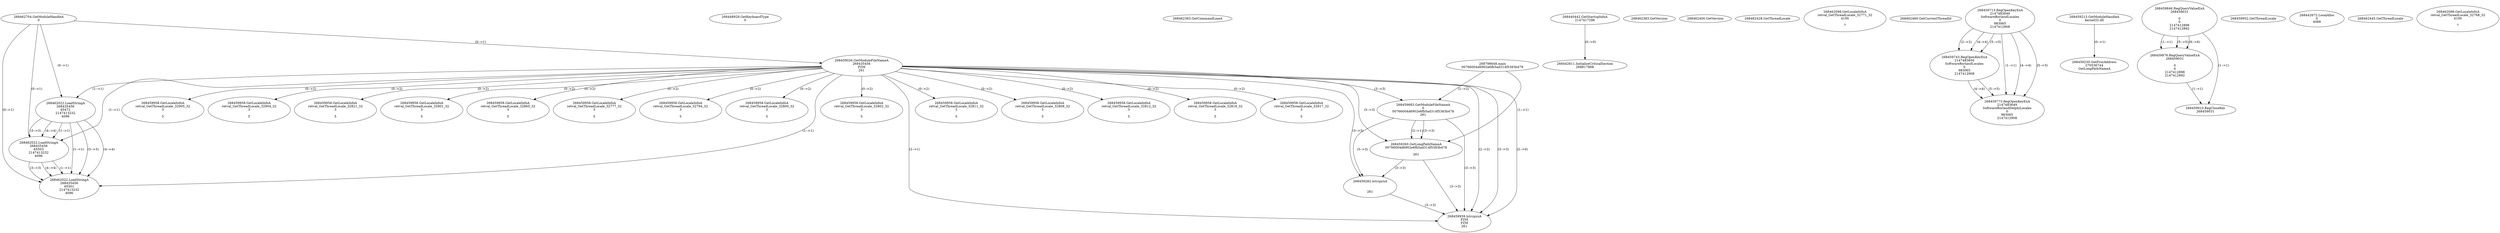 // Global SCDG with merge call
digraph {
	0 [label="268798648.main
00766004d6902e6fb5ad314f5383b478"]
	1 [label="268462704.GetModuleHandleA
0"]
	2 [label="268448929.GetKeyboardType
0"]
	3 [label="268462363.GetCommandLineA
"]
	4 [label="268440442.GetStartupInfoA
2147417296"]
	5 [label="268462383.GetVersion
"]
	6 [label="268462400.GetVersion
"]
	7 [label="268462428.GetThreadLocale
"]
	8 [label="268462098.GetLocaleInfoA
retval_GetThreadLocale_32771_32
4100

7"]
	9 [label="268462460.GetCurrentThreadId
"]
	10 [label="268459026.GetModuleFileNameA
268435456
PZM
261"]
	1 -> 10 [label="(0-->1)"]
	11 [label="268459683.GetModuleFileNameA
0
00766004d6902e6fb5ad314f5383b478
261"]
	0 -> 11 [label="(1-->2)"]
	10 -> 11 [label="(3-->3)"]
	12 [label="268459713.RegOpenKeyExA
2147483649
Software\Borland\Locales
0
983065
2147412908"]
	13 [label="268459743.RegOpenKeyExA
2147483650
Software\Borland\Locales
0
983065
2147412908"]
	12 -> 13 [label="(2-->2)"]
	12 -> 13 [label="(4-->4)"]
	12 -> 13 [label="(5-->5)"]
	14 [label="268459773.RegOpenKeyExA
2147483649
Software\Borland\Delphi\Locales
0
983065
2147412908"]
	12 -> 14 [label="(1-->1)"]
	12 -> 14 [label="(4-->4)"]
	13 -> 14 [label="(4-->4)"]
	12 -> 14 [label="(5-->5)"]
	13 -> 14 [label="(5-->5)"]
	15 [label="268459213.GetModuleHandleA
kernel32.dll"]
	16 [label="268459230.GetProcAddress
270536744
GetLongPathNameA"]
	15 -> 16 [label="(0-->1)"]
	17 [label="268459260.GetLongPathNameA
00766004d6902e6fb5ad314f5383b478

261"]
	0 -> 17 [label="(1-->1)"]
	11 -> 17 [label="(2-->1)"]
	10 -> 17 [label="(3-->3)"]
	11 -> 17 [label="(3-->3)"]
	18 [label="268459282.lstrcpynA


261"]
	10 -> 18 [label="(3-->3)"]
	11 -> 18 [label="(3-->3)"]
	17 -> 18 [label="(3-->3)"]
	19 [label="268459846.RegQueryValueExA
268459031

0
0
2147412898
2147412892"]
	20 [label="268459876.RegQueryValueExA
268459031

0
0
2147412898
2147412892"]
	19 -> 20 [label="(1-->1)"]
	19 -> 20 [label="(5-->5)"]
	19 -> 20 [label="(6-->6)"]
	21 [label="268459910.RegCloseKey
268459031"]
	19 -> 21 [label="(1-->1)"]
	20 -> 21 [label="(1-->1)"]
	22 [label="268459939.lstrcpynA
PZM
PZM
261"]
	10 -> 22 [label="(2-->1)"]
	10 -> 22 [label="(2-->2)"]
	10 -> 22 [label="(3-->3)"]
	11 -> 22 [label="(3-->3)"]
	17 -> 22 [label="(3-->3)"]
	18 -> 22 [label="(3-->3)"]
	10 -> 22 [label="(2-->0)"]
	23 [label="268459952.GetThreadLocale
"]
	24 [label="268459958.GetLocaleInfoA
retval_GetThreadLocale_32905_32
3

5"]
	10 -> 24 [label="(0-->2)"]
	25 [label="268462022.LoadStringA
268435456
65472
2147413232
4096"]
	1 -> 25 [label="(0-->1)"]
	10 -> 25 [label="(1-->1)"]
	26 [label="268462022.LoadStringA
268435456
65503
2147413232
4096"]
	1 -> 26 [label="(0-->1)"]
	10 -> 26 [label="(1-->1)"]
	25 -> 26 [label="(1-->1)"]
	25 -> 26 [label="(3-->3)"]
	25 -> 26 [label="(4-->4)"]
	27 [label="268462022.LoadStringA
268435456
65501
2147413232
4096"]
	1 -> 27 [label="(0-->1)"]
	10 -> 27 [label="(1-->1)"]
	25 -> 27 [label="(1-->1)"]
	26 -> 27 [label="(1-->1)"]
	25 -> 27 [label="(3-->3)"]
	26 -> 27 [label="(3-->3)"]
	25 -> 27 [label="(4-->4)"]
	26 -> 27 [label="(4-->4)"]
	28 [label="268442611.InitializeCriticalSection
268817868"]
	4 -> 28 [label="(0-->0)"]
	29 [label="268459958.GetLocaleInfoA
retval_GetThreadLocale_32904_32
3

5"]
	10 -> 29 [label="(0-->2)"]
	30 [label="268442672.LocalAlloc
0
4088"]
	31 [label="268462445.GetThreadLocale
"]
	32 [label="268462098.GetLocaleInfoA
retval_GetThreadLocale_32768_32
4100

7"]
	33 [label="268459958.GetLocaleInfoA
retval_GetThreadLocale_32821_32
3

5"]
	10 -> 33 [label="(0-->2)"]
	34 [label="268459958.GetLocaleInfoA
retval_GetThreadLocale_32801_32
3

5"]
	10 -> 34 [label="(0-->2)"]
	35 [label="268459958.GetLocaleInfoA
retval_GetThreadLocale_32865_32
3

5"]
	10 -> 35 [label="(0-->2)"]
	36 [label="268459958.GetLocaleInfoA
retval_GetThreadLocale_32777_32
3

5"]
	10 -> 36 [label="(0-->2)"]
	37 [label="268459958.GetLocaleInfoA
retval_GetThreadLocale_32794_32
3

5"]
	10 -> 37 [label="(0-->2)"]
	38 [label="268459958.GetLocaleInfoA
retval_GetThreadLocale_32800_32
3

5"]
	10 -> 38 [label="(0-->2)"]
	39 [label="268459958.GetLocaleInfoA
retval_GetThreadLocale_32802_32
3

5"]
	10 -> 39 [label="(0-->2)"]
	40 [label="268459958.GetLocaleInfoA
retval_GetThreadLocale_32811_32
3

5"]
	10 -> 40 [label="(0-->2)"]
	41 [label="268459958.GetLocaleInfoA
retval_GetThreadLocale_32808_32
3

5"]
	10 -> 41 [label="(0-->2)"]
	42 [label="268459958.GetLocaleInfoA
retval_GetThreadLocale_32812_32
3

5"]
	10 -> 42 [label="(0-->2)"]
	43 [label="268459958.GetLocaleInfoA
retval_GetThreadLocale_32818_32
3

5"]
	10 -> 43 [label="(0-->2)"]
	44 [label="268459958.GetLocaleInfoA
retval_GetThreadLocale_32817_32
3

5"]
	10 -> 44 [label="(0-->2)"]
}
